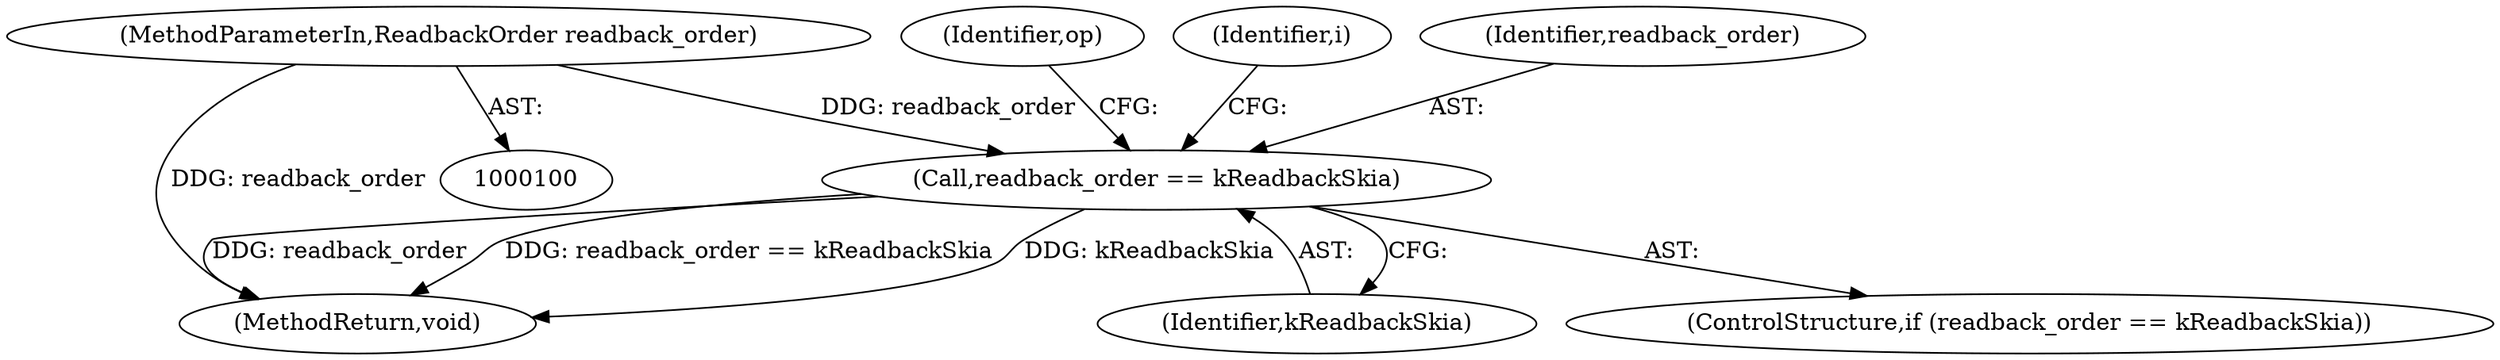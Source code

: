 digraph "0_Chrome_f6ac1dba5e36f338a490752a2cbef3339096d9fe_4@API" {
"1000148" [label="(Call,readback_order == kReadbackSkia)"];
"1000104" [label="(MethodParameterIn,ReadbackOrder readback_order)"];
"1000175" [label="(Identifier,op)"];
"1000150" [label="(Identifier,kReadbackSkia)"];
"1000155" [label="(Identifier,i)"];
"1000260" [label="(MethodReturn,void)"];
"1000104" [label="(MethodParameterIn,ReadbackOrder readback_order)"];
"1000149" [label="(Identifier,readback_order)"];
"1000148" [label="(Call,readback_order == kReadbackSkia)"];
"1000147" [label="(ControlStructure,if (readback_order == kReadbackSkia))"];
"1000148" -> "1000147"  [label="AST: "];
"1000148" -> "1000150"  [label="CFG: "];
"1000149" -> "1000148"  [label="AST: "];
"1000150" -> "1000148"  [label="AST: "];
"1000155" -> "1000148"  [label="CFG: "];
"1000175" -> "1000148"  [label="CFG: "];
"1000148" -> "1000260"  [label="DDG: readback_order"];
"1000148" -> "1000260"  [label="DDG: readback_order == kReadbackSkia"];
"1000148" -> "1000260"  [label="DDG: kReadbackSkia"];
"1000104" -> "1000148"  [label="DDG: readback_order"];
"1000104" -> "1000100"  [label="AST: "];
"1000104" -> "1000260"  [label="DDG: readback_order"];
}
